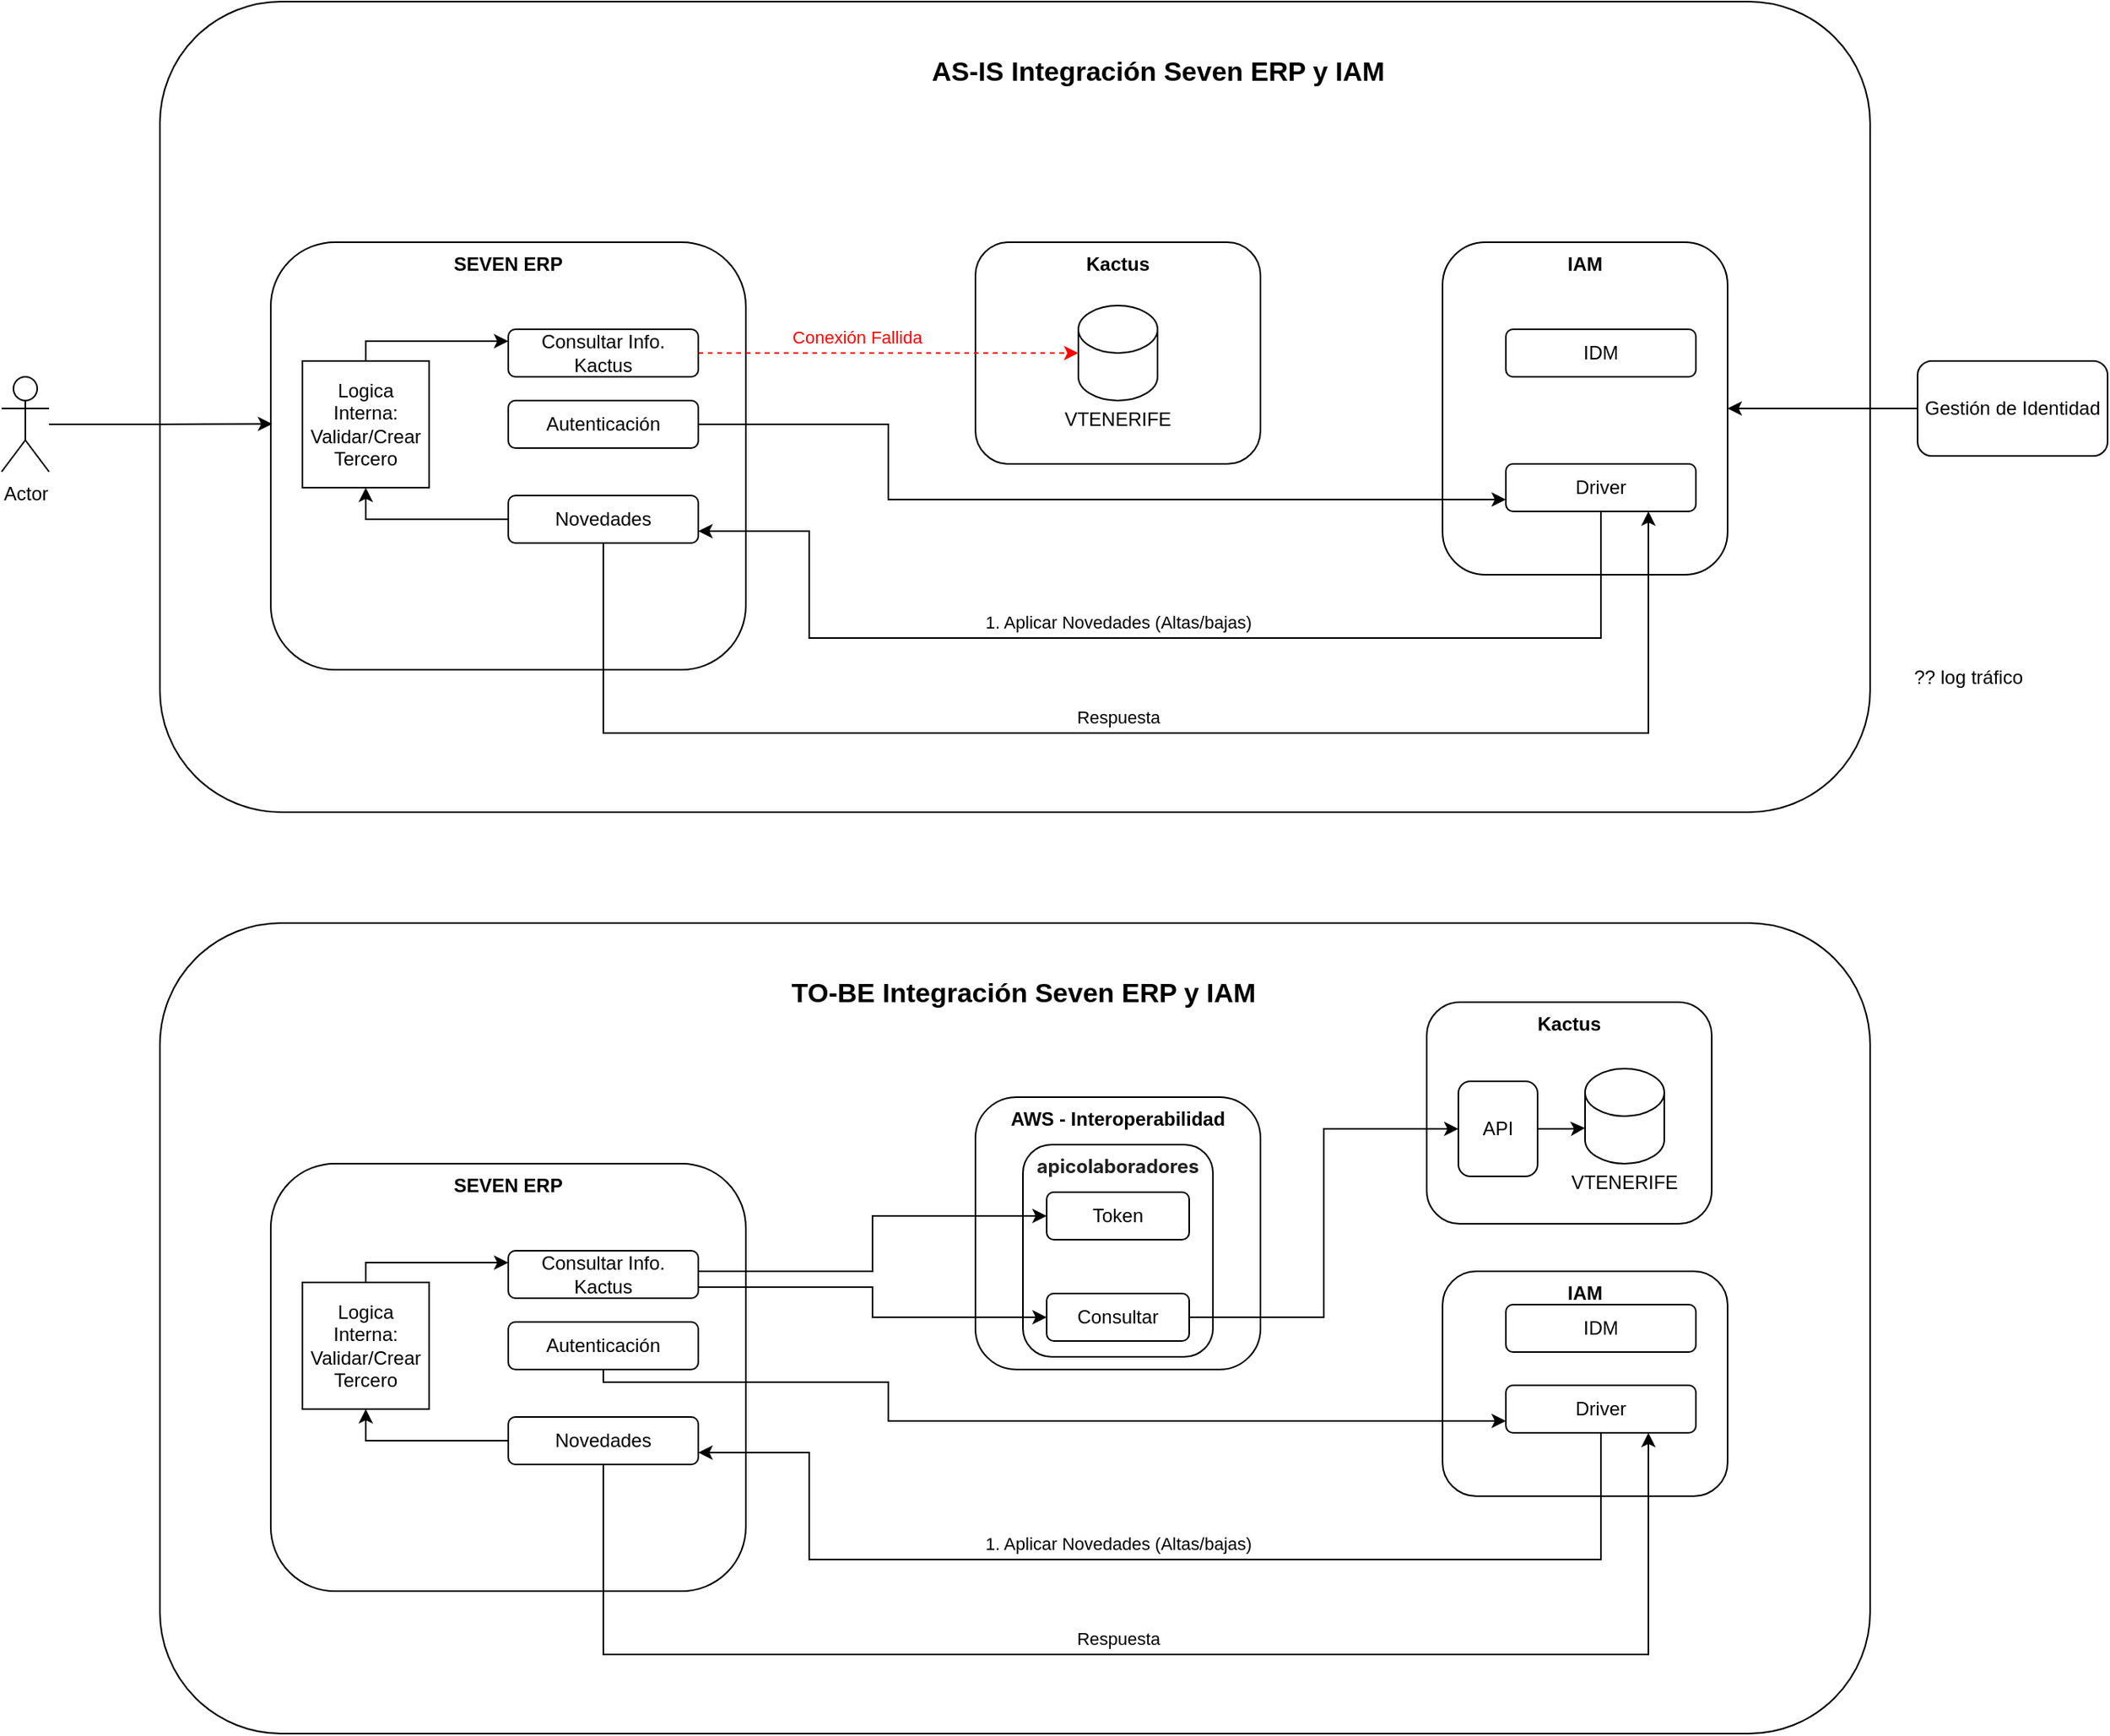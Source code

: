 <mxfile version="26.2.14" pages="2">
  <diagram name="AS-IS" id="eW9U4Vch_MS2X_GdoxYC">
    <mxGraphModel dx="2397" dy="659" grid="1" gridSize="10" guides="1" tooltips="1" connect="1" arrows="1" fold="1" page="1" pageScale="1" pageWidth="827" pageHeight="1169" math="0" shadow="0">
      <root>
        <mxCell id="0" />
        <mxCell id="1" parent="0" />
        <mxCell id="06jfUkknpogjp7twqCvo-1" value="" style="rounded=1;whiteSpace=wrap;html=1;" parent="1" vertex="1">
          <mxGeometry x="-80" y="28" width="1080" height="512" as="geometry" />
        </mxCell>
        <mxCell id="2XWWIahap93tzurfqWSG-1" value="&lt;span&gt;SEVEN ERP&lt;/span&gt;" style="rounded=1;whiteSpace=wrap;html=1;verticalAlign=top;fontStyle=1" parent="1" vertex="1">
          <mxGeometry x="-10" y="180" width="300" height="270" as="geometry" />
        </mxCell>
        <mxCell id="2XWWIahap93tzurfqWSG-2" value="&lt;span&gt;Kactus&lt;/span&gt;" style="rounded=1;whiteSpace=wrap;html=1;verticalAlign=top;fontStyle=1" parent="1" vertex="1">
          <mxGeometry x="435" y="180" width="180" height="140" as="geometry" />
        </mxCell>
        <mxCell id="2XWWIahap93tzurfqWSG-3" value="&lt;div&gt;&lt;br&gt;&lt;/div&gt;&lt;div&gt;&lt;br&gt;&lt;/div&gt;&lt;div&gt;&lt;br&gt;&lt;/div&gt;&lt;div&gt;&lt;br&gt;&lt;/div&gt;VTENERIFE" style="shape=cylinder3;whiteSpace=wrap;html=1;boundedLbl=1;backgroundOutline=1;size=15;" parent="1" vertex="1">
          <mxGeometry x="500" y="220" width="50" height="60" as="geometry" />
        </mxCell>
        <mxCell id="2XWWIahap93tzurfqWSG-5" style="edgeStyle=orthogonalEdgeStyle;rounded=0;orthogonalLoop=1;jettySize=auto;html=1;dashed=1;strokeColor=#FF0000;" parent="1" source="2XWWIahap93tzurfqWSG-4" target="2XWWIahap93tzurfqWSG-3" edge="1">
          <mxGeometry relative="1" as="geometry" />
        </mxCell>
        <mxCell id="9Ra8ZcG8PhmdojVvyy9X-1" value="Conexión Fallida" style="edgeLabel;html=1;align=center;verticalAlign=middle;resizable=0;points=[];fontColor=#FF0000;" parent="2XWWIahap93tzurfqWSG-5" vertex="1" connectable="0">
          <mxGeometry x="-0.507" y="-1" relative="1" as="geometry">
            <mxPoint x="41" y="-11" as="offset" />
          </mxGeometry>
        </mxCell>
        <mxCell id="2XWWIahap93tzurfqWSG-4" value="Consultar Info. Kactus" style="rounded=1;whiteSpace=wrap;html=1;" parent="1" vertex="1">
          <mxGeometry x="140" y="235" width="120" height="30" as="geometry" />
        </mxCell>
        <mxCell id="2XWWIahap93tzurfqWSG-6" value="AS-IS Integración Seven ERP y IAM" style="text;html=1;align=center;verticalAlign=middle;resizable=0;points=[];autosize=1;strokeColor=none;fillColor=none;fontStyle=1;fontSize=17;" parent="1" vertex="1">
          <mxGeometry x="400" y="58" width="300" height="30" as="geometry" />
        </mxCell>
        <mxCell id="pvbcGCA0Qb1AgT1vnkco-1" value="&lt;span&gt;IAM&lt;/span&gt;" style="rounded=1;whiteSpace=wrap;html=1;verticalAlign=top;fontStyle=1" parent="1" vertex="1">
          <mxGeometry x="730" y="180" width="180" height="210" as="geometry" />
        </mxCell>
        <mxCell id="pvbcGCA0Qb1AgT1vnkco-2" value="IDM" style="rounded=1;whiteSpace=wrap;html=1;" parent="1" vertex="1">
          <mxGeometry x="770" y="235" width="120" height="30" as="geometry" />
        </mxCell>
        <mxCell id="3JgTYqsPuk37V_vv-Rsz-2" style="edgeStyle=orthogonalEdgeStyle;rounded=0;orthogonalLoop=1;jettySize=auto;html=1;entryX=1;entryY=0.75;entryDx=0;entryDy=0;" parent="1" source="yEM9cxSCL_N2rBZ1WHJl-1" target="3JgTYqsPuk37V_vv-Rsz-1" edge="1">
          <mxGeometry relative="1" as="geometry">
            <Array as="points">
              <mxPoint x="830" y="430" />
              <mxPoint x="330" y="430" />
              <mxPoint x="330" y="363" />
            </Array>
          </mxGeometry>
        </mxCell>
        <mxCell id="3JgTYqsPuk37V_vv-Rsz-3" value="1. Aplicar Novedades (Altas/bajas)" style="edgeLabel;html=1;align=center;verticalAlign=middle;resizable=0;points=[];" parent="3JgTYqsPuk37V_vv-Rsz-2" vertex="1" connectable="0">
          <mxGeometry x="0.252" y="-2" relative="1" as="geometry">
            <mxPoint x="64" y="-8" as="offset" />
          </mxGeometry>
        </mxCell>
        <mxCell id="yEM9cxSCL_N2rBZ1WHJl-1" value="Driver" style="rounded=1;whiteSpace=wrap;html=1;" parent="1" vertex="1">
          <mxGeometry x="770" y="320" width="120" height="30" as="geometry" />
        </mxCell>
        <mxCell id="yEM9cxSCL_N2rBZ1WHJl-4" style="edgeStyle=orthogonalEdgeStyle;rounded=0;orthogonalLoop=1;jettySize=auto;html=1;entryX=0;entryY=0.75;entryDx=0;entryDy=0;" parent="1" source="yEM9cxSCL_N2rBZ1WHJl-3" target="yEM9cxSCL_N2rBZ1WHJl-1" edge="1">
          <mxGeometry relative="1" as="geometry">
            <Array as="points">
              <mxPoint x="380" y="295" />
              <mxPoint x="380" y="343" />
            </Array>
          </mxGeometry>
        </mxCell>
        <mxCell id="yEM9cxSCL_N2rBZ1WHJl-3" value="Autenticación" style="rounded=1;whiteSpace=wrap;html=1;" parent="1" vertex="1">
          <mxGeometry x="140" y="280" width="120" height="30" as="geometry" />
        </mxCell>
        <mxCell id="3JgTYqsPuk37V_vv-Rsz-5" style="edgeStyle=orthogonalEdgeStyle;rounded=0;orthogonalLoop=1;jettySize=auto;html=1;entryX=0.75;entryY=1;entryDx=0;entryDy=0;" parent="1" source="3JgTYqsPuk37V_vv-Rsz-1" target="yEM9cxSCL_N2rBZ1WHJl-1" edge="1">
          <mxGeometry relative="1" as="geometry">
            <Array as="points">
              <mxPoint x="200" y="490" />
              <mxPoint x="860" y="490" />
            </Array>
          </mxGeometry>
        </mxCell>
        <mxCell id="3JgTYqsPuk37V_vv-Rsz-6" value="Respuesta" style="edgeLabel;html=1;align=center;verticalAlign=middle;resizable=0;points=[];" parent="3JgTYqsPuk37V_vv-Rsz-5" vertex="1" connectable="0">
          <mxGeometry x="-0.143" y="4" relative="1" as="geometry">
            <mxPoint x="51" y="-6" as="offset" />
          </mxGeometry>
        </mxCell>
        <mxCell id="9Ra8ZcG8PhmdojVvyy9X-3" style="edgeStyle=orthogonalEdgeStyle;rounded=0;orthogonalLoop=1;jettySize=auto;html=1;" parent="1" source="3JgTYqsPuk37V_vv-Rsz-1" target="9Ra8ZcG8PhmdojVvyy9X-2" edge="1">
          <mxGeometry relative="1" as="geometry" />
        </mxCell>
        <mxCell id="3JgTYqsPuk37V_vv-Rsz-1" value="Novedades" style="rounded=1;whiteSpace=wrap;html=1;" parent="1" vertex="1">
          <mxGeometry x="140" y="340" width="120" height="30" as="geometry" />
        </mxCell>
        <mxCell id="9Ra8ZcG8PhmdojVvyy9X-4" style="edgeStyle=orthogonalEdgeStyle;rounded=0;orthogonalLoop=1;jettySize=auto;html=1;entryX=0;entryY=0.25;entryDx=0;entryDy=0;" parent="1" source="9Ra8ZcG8PhmdojVvyy9X-2" target="2XWWIahap93tzurfqWSG-4" edge="1">
          <mxGeometry relative="1" as="geometry">
            <Array as="points">
              <mxPoint x="50" y="243" />
            </Array>
          </mxGeometry>
        </mxCell>
        <mxCell id="9Ra8ZcG8PhmdojVvyy9X-2" value="Logica Interna: Validar/Crear Tercero" style="whiteSpace=wrap;html=1;aspect=fixed;" parent="1" vertex="1">
          <mxGeometry x="10" y="255" width="80" height="80" as="geometry" />
        </mxCell>
        <mxCell id="06jfUkknpogjp7twqCvo-2" value="" style="rounded=1;whiteSpace=wrap;html=1;" parent="1" vertex="1">
          <mxGeometry x="-80" y="610" width="1080" height="512" as="geometry" />
        </mxCell>
        <mxCell id="06jfUkknpogjp7twqCvo-3" value="&lt;span&gt;SEVEN ERP&lt;/span&gt;" style="rounded=1;whiteSpace=wrap;html=1;verticalAlign=top;fontStyle=1" parent="1" vertex="1">
          <mxGeometry x="-10" y="762" width="300" height="270" as="geometry" />
        </mxCell>
        <mxCell id="06jfUkknpogjp7twqCvo-4" value="AWS - Interoperabilidad" style="rounded=1;whiteSpace=wrap;html=1;verticalAlign=top;fontStyle=1" parent="1" vertex="1">
          <mxGeometry x="435" y="720" width="180" height="172" as="geometry" />
        </mxCell>
        <mxCell id="06jfUkknpogjp7twqCvo-8" value="Consultar Info. Kactus" style="rounded=1;whiteSpace=wrap;html=1;" parent="1" vertex="1">
          <mxGeometry x="140" y="817" width="120" height="30" as="geometry" />
        </mxCell>
        <mxCell id="06jfUkknpogjp7twqCvo-9" value="TO-BE Integración Seven ERP y IAM" style="text;html=1;align=center;verticalAlign=middle;resizable=0;points=[];autosize=1;strokeColor=none;fillColor=none;fontStyle=1;fontSize=17;" parent="1" vertex="1">
          <mxGeometry x="315" y="640" width="300" height="30" as="geometry" />
        </mxCell>
        <mxCell id="06jfUkknpogjp7twqCvo-10" value="&lt;span&gt;IAM&lt;/span&gt;" style="rounded=1;whiteSpace=wrap;html=1;verticalAlign=top;fontStyle=1" parent="1" vertex="1">
          <mxGeometry x="730" y="830" width="180" height="142" as="geometry" />
        </mxCell>
        <mxCell id="06jfUkknpogjp7twqCvo-11" value="IDM" style="rounded=1;whiteSpace=wrap;html=1;" parent="1" vertex="1">
          <mxGeometry x="770" y="851" width="120" height="30" as="geometry" />
        </mxCell>
        <mxCell id="06jfUkknpogjp7twqCvo-12" style="edgeStyle=orthogonalEdgeStyle;rounded=0;orthogonalLoop=1;jettySize=auto;html=1;entryX=1;entryY=0.75;entryDx=0;entryDy=0;" parent="1" source="06jfUkknpogjp7twqCvo-14" target="06jfUkknpogjp7twqCvo-20" edge="1">
          <mxGeometry relative="1" as="geometry">
            <Array as="points">
              <mxPoint x="830" y="1012" />
              <mxPoint x="330" y="1012" />
              <mxPoint x="330" y="945" />
            </Array>
          </mxGeometry>
        </mxCell>
        <mxCell id="06jfUkknpogjp7twqCvo-13" value="1. Aplicar Novedades (Altas/bajas)" style="edgeLabel;html=1;align=center;verticalAlign=middle;resizable=0;points=[];" parent="06jfUkknpogjp7twqCvo-12" vertex="1" connectable="0">
          <mxGeometry x="0.252" y="-2" relative="1" as="geometry">
            <mxPoint x="64" y="-8" as="offset" />
          </mxGeometry>
        </mxCell>
        <mxCell id="06jfUkknpogjp7twqCvo-14" value="Driver" style="rounded=1;whiteSpace=wrap;html=1;" parent="1" vertex="1">
          <mxGeometry x="770" y="902" width="120" height="30" as="geometry" />
        </mxCell>
        <mxCell id="06jfUkknpogjp7twqCvo-15" style="edgeStyle=orthogonalEdgeStyle;rounded=0;orthogonalLoop=1;jettySize=auto;html=1;entryX=0;entryY=0.75;entryDx=0;entryDy=0;" parent="1" source="06jfUkknpogjp7twqCvo-16" target="06jfUkknpogjp7twqCvo-14" edge="1">
          <mxGeometry relative="1" as="geometry">
            <Array as="points">
              <mxPoint x="200" y="900" />
              <mxPoint x="380" y="900" />
              <mxPoint x="380" y="925" />
            </Array>
          </mxGeometry>
        </mxCell>
        <mxCell id="06jfUkknpogjp7twqCvo-16" value="Autenticación" style="rounded=1;whiteSpace=wrap;html=1;" parent="1" vertex="1">
          <mxGeometry x="140" y="862" width="120" height="30" as="geometry" />
        </mxCell>
        <mxCell id="06jfUkknpogjp7twqCvo-17" style="edgeStyle=orthogonalEdgeStyle;rounded=0;orthogonalLoop=1;jettySize=auto;html=1;entryX=0.75;entryY=1;entryDx=0;entryDy=0;" parent="1" source="06jfUkknpogjp7twqCvo-20" target="06jfUkknpogjp7twqCvo-14" edge="1">
          <mxGeometry relative="1" as="geometry">
            <Array as="points">
              <mxPoint x="200" y="1072" />
              <mxPoint x="860" y="1072" />
            </Array>
          </mxGeometry>
        </mxCell>
        <mxCell id="06jfUkknpogjp7twqCvo-18" value="Respuesta" style="edgeLabel;html=1;align=center;verticalAlign=middle;resizable=0;points=[];" parent="06jfUkknpogjp7twqCvo-17" vertex="1" connectable="0">
          <mxGeometry x="-0.143" y="4" relative="1" as="geometry">
            <mxPoint x="51" y="-6" as="offset" />
          </mxGeometry>
        </mxCell>
        <mxCell id="06jfUkknpogjp7twqCvo-19" style="edgeStyle=orthogonalEdgeStyle;rounded=0;orthogonalLoop=1;jettySize=auto;html=1;" parent="1" source="06jfUkknpogjp7twqCvo-20" target="06jfUkknpogjp7twqCvo-22" edge="1">
          <mxGeometry relative="1" as="geometry" />
        </mxCell>
        <mxCell id="06jfUkknpogjp7twqCvo-20" value="Novedades" style="rounded=1;whiteSpace=wrap;html=1;" parent="1" vertex="1">
          <mxGeometry x="140" y="922" width="120" height="30" as="geometry" />
        </mxCell>
        <mxCell id="06jfUkknpogjp7twqCvo-21" style="edgeStyle=orthogonalEdgeStyle;rounded=0;orthogonalLoop=1;jettySize=auto;html=1;entryX=0;entryY=0.25;entryDx=0;entryDy=0;" parent="1" source="06jfUkknpogjp7twqCvo-22" target="06jfUkknpogjp7twqCvo-8" edge="1">
          <mxGeometry relative="1" as="geometry">
            <Array as="points">
              <mxPoint x="50" y="825" />
            </Array>
          </mxGeometry>
        </mxCell>
        <mxCell id="06jfUkknpogjp7twqCvo-22" value="Logica Interna: Validar/Crear Tercero" style="whiteSpace=wrap;html=1;aspect=fixed;" parent="1" vertex="1">
          <mxGeometry x="10" y="837" width="80" height="80" as="geometry" />
        </mxCell>
        <mxCell id="kIAbNTCCTRR0vmoHVHbH-1" value="&lt;span style=&quot;color: rgb(33, 33, 33); font-family: Inter, system-ui, -apple-system, BlinkMacSystemFont, &amp;quot;Segoe UI&amp;quot;, Roboto, Oxygen, Ubuntu, Cantarell, &amp;quot;Fira Sans&amp;quot;, &amp;quot;Droid Sans&amp;quot;, Helvetica, Arial, sans-serif; white-space-collapse: preserve; background-color: rgb(255, 255, 255);&quot;&gt;apicolaboradores&lt;/span&gt;" style="rounded=1;whiteSpace=wrap;html=1;fontStyle=1;verticalAlign=top;align=center;" parent="1" vertex="1">
          <mxGeometry x="465" y="750" width="120" height="134" as="geometry" />
        </mxCell>
        <mxCell id="kIAbNTCCTRR0vmoHVHbH-2" value="Token" style="rounded=1;whiteSpace=wrap;html=1;" parent="1" vertex="1">
          <mxGeometry x="480" y="780" width="90" height="30" as="geometry" />
        </mxCell>
        <mxCell id="kIAbNTCCTRR0vmoHVHbH-3" value="Consultar" style="rounded=1;whiteSpace=wrap;html=1;" parent="1" vertex="1">
          <mxGeometry x="480" y="844" width="90" height="30" as="geometry" />
        </mxCell>
        <mxCell id="kIAbNTCCTRR0vmoHVHbH-5" style="edgeStyle=orthogonalEdgeStyle;rounded=0;orthogonalLoop=1;jettySize=auto;html=1;entryX=0;entryY=0.5;entryDx=0;entryDy=0;" parent="1" source="06jfUkknpogjp7twqCvo-8" target="kIAbNTCCTRR0vmoHVHbH-2" edge="1">
          <mxGeometry relative="1" as="geometry">
            <Array as="points">
              <mxPoint x="370" y="830" />
              <mxPoint x="370" y="795" />
            </Array>
          </mxGeometry>
        </mxCell>
        <mxCell id="kIAbNTCCTRR0vmoHVHbH-6" style="edgeStyle=orthogonalEdgeStyle;rounded=0;orthogonalLoop=1;jettySize=auto;html=1;entryX=0;entryY=0.5;entryDx=0;entryDy=0;" parent="1" source="06jfUkknpogjp7twqCvo-8" target="kIAbNTCCTRR0vmoHVHbH-3" edge="1">
          <mxGeometry relative="1" as="geometry">
            <Array as="points">
              <mxPoint x="370" y="840" />
              <mxPoint x="370" y="859" />
            </Array>
          </mxGeometry>
        </mxCell>
        <mxCell id="kIAbNTCCTRR0vmoHVHbH-7" value="&lt;span&gt;Kactus&lt;/span&gt;" style="rounded=1;whiteSpace=wrap;html=1;verticalAlign=top;fontStyle=1" parent="1" vertex="1">
          <mxGeometry x="720" y="660" width="180" height="140" as="geometry" />
        </mxCell>
        <mxCell id="kIAbNTCCTRR0vmoHVHbH-8" value="&lt;div&gt;&lt;br&gt;&lt;/div&gt;&lt;div&gt;&lt;br&gt;&lt;/div&gt;&lt;div&gt;&lt;br&gt;&lt;/div&gt;&lt;div&gt;&lt;br&gt;&lt;/div&gt;VTENERIFE" style="shape=cylinder3;whiteSpace=wrap;html=1;boundedLbl=1;backgroundOutline=1;size=15;" parent="1" vertex="1">
          <mxGeometry x="820" y="702" width="50" height="60" as="geometry" />
        </mxCell>
        <mxCell id="kIAbNTCCTRR0vmoHVHbH-9" value="API" style="rounded=1;whiteSpace=wrap;html=1;" parent="1" vertex="1">
          <mxGeometry x="740" y="710" width="50" height="60" as="geometry" />
        </mxCell>
        <mxCell id="kIAbNTCCTRR0vmoHVHbH-12" style="edgeStyle=orthogonalEdgeStyle;rounded=0;orthogonalLoop=1;jettySize=auto;html=1;entryX=0;entryY=0;entryDx=0;entryDy=37.5;entryPerimeter=0;" parent="1" source="kIAbNTCCTRR0vmoHVHbH-9" target="kIAbNTCCTRR0vmoHVHbH-8" edge="1">
          <mxGeometry relative="1" as="geometry" />
        </mxCell>
        <mxCell id="kIAbNTCCTRR0vmoHVHbH-10" style="edgeStyle=orthogonalEdgeStyle;rounded=0;orthogonalLoop=1;jettySize=auto;html=1;entryX=0;entryY=0.5;entryDx=0;entryDy=0;" parent="1" source="kIAbNTCCTRR0vmoHVHbH-3" target="kIAbNTCCTRR0vmoHVHbH-9" edge="1">
          <mxGeometry relative="1" as="geometry" />
        </mxCell>
        <mxCell id="37DBF4XmhuiTpgDsdpq_-1" value="&amp;nbsp;?? log tráfico" style="text;html=1;align=center;verticalAlign=middle;resizable=0;points=[];autosize=1;strokeColor=none;fillColor=none;" vertex="1" parent="1">
          <mxGeometry x="1010" y="440" width="100" height="30" as="geometry" />
        </mxCell>
        <mxCell id="37DBF4XmhuiTpgDsdpq_-4" style="edgeStyle=orthogonalEdgeStyle;rounded=0;orthogonalLoop=1;jettySize=auto;html=1;" edge="1" parent="1" source="37DBF4XmhuiTpgDsdpq_-2" target="pvbcGCA0Qb1AgT1vnkco-1">
          <mxGeometry relative="1" as="geometry">
            <mxPoint x="1110" y="254" as="targetPoint" />
          </mxGeometry>
        </mxCell>
        <mxCell id="37DBF4XmhuiTpgDsdpq_-2" value="Gestión de Identidad" style="rounded=1;whiteSpace=wrap;html=1;" vertex="1" parent="1">
          <mxGeometry x="1030" y="255" width="120" height="60" as="geometry" />
        </mxCell>
        <mxCell id="37DBF4XmhuiTpgDsdpq_-5" value="Actor" style="shape=umlActor;verticalLabelPosition=bottom;verticalAlign=top;html=1;outlineConnect=0;" vertex="1" parent="1">
          <mxGeometry x="-180" y="265" width="30" height="60" as="geometry" />
        </mxCell>
        <mxCell id="37DBF4XmhuiTpgDsdpq_-6" style="edgeStyle=orthogonalEdgeStyle;rounded=0;orthogonalLoop=1;jettySize=auto;html=1;entryX=0.003;entryY=0.425;entryDx=0;entryDy=0;entryPerimeter=0;" edge="1" parent="1" source="37DBF4XmhuiTpgDsdpq_-5" target="2XWWIahap93tzurfqWSG-1">
          <mxGeometry relative="1" as="geometry" />
        </mxCell>
      </root>
    </mxGraphModel>
  </diagram>
  <diagram id="0nd7adYpvPlq9VBWDab1" name="TO-BE">
    <mxGraphModel dx="2255" dy="757" grid="1" gridSize="10" guides="1" tooltips="1" connect="1" arrows="1" fold="1" page="1" pageScale="1" pageWidth="827" pageHeight="1169" math="0" shadow="0">
      <root>
        <mxCell id="0" />
        <mxCell id="1" parent="0" />
        <mxCell id="VzWLeWy6zfLZ7XhbO8gC-1" value="&lt;span&gt;SEVEN ERP&lt;/span&gt;" style="rounded=1;whiteSpace=wrap;html=1;verticalAlign=top;fontStyle=1" parent="1" vertex="1">
          <mxGeometry x="110" y="180" width="180" height="140" as="geometry" />
        </mxCell>
        <mxCell id="VzWLeWy6zfLZ7XhbO8gC-2" value="&lt;span&gt;AWS - Interoperabilidad&lt;/span&gt;" style="rounded=1;whiteSpace=wrap;html=1;verticalAlign=top;fontStyle=1" parent="1" vertex="1">
          <mxGeometry x="435" y="160" width="180" height="180" as="geometry" />
        </mxCell>
        <mxCell id="VzWLeWy6zfLZ7XhbO8gC-5" value="Consulta Usuario" style="rounded=1;whiteSpace=wrap;html=1;" parent="1" vertex="1">
          <mxGeometry x="140" y="220" width="120" height="40" as="geometry" />
        </mxCell>
        <mxCell id="VzWLeWy6zfLZ7XhbO8gC-6" value="TO-BE Integración Seven ERP y IAM" style="text;html=1;align=center;verticalAlign=middle;resizable=0;points=[];autosize=1;strokeColor=none;fillColor=none;fontStyle=1;fontSize=17;" parent="1" vertex="1">
          <mxGeometry x="400" y="58" width="300" height="30" as="geometry" />
        </mxCell>
        <mxCell id="VzWLeWy6zfLZ7XhbO8gC-10" value="&lt;span style=&quot;color: rgb(33, 33, 33); font-family: Inter, system-ui, -apple-system, BlinkMacSystemFont, &amp;quot;Segoe UI&amp;quot;, Roboto, Oxygen, Ubuntu, Cantarell, &amp;quot;Fira Sans&amp;quot;, &amp;quot;Droid Sans&amp;quot;, Helvetica, Arial, sans-serif; white-space-collapse: preserve; background-color: rgb(255, 255, 255);&quot;&gt;apicolaboradores&lt;/span&gt;" style="rounded=1;whiteSpace=wrap;html=1;fontStyle=1;verticalAlign=top;align=center;" parent="1" vertex="1">
          <mxGeometry x="465" y="190" width="120" height="120" as="geometry" />
        </mxCell>
        <mxCell id="VzWLeWy6zfLZ7XhbO8gC-11" value="Token" style="rounded=1;whiteSpace=wrap;html=1;" parent="1" vertex="1">
          <mxGeometry x="480" y="220" width="90" height="30" as="geometry" />
        </mxCell>
        <mxCell id="VzWLeWy6zfLZ7XhbO8gC-12" value="Consultar" style="rounded=1;whiteSpace=wrap;html=1;" parent="1" vertex="1">
          <mxGeometry x="480" y="270" width="90" height="30" as="geometry" />
        </mxCell>
        <mxCell id="VzWLeWy6zfLZ7XhbO8gC-13" style="edgeStyle=orthogonalEdgeStyle;rounded=0;orthogonalLoop=1;jettySize=auto;html=1;entryX=0;entryY=0.5;entryDx=0;entryDy=0;" parent="1" source="VzWLeWy6zfLZ7XhbO8gC-5" target="VzWLeWy6zfLZ7XhbO8gC-11" edge="1">
          <mxGeometry relative="1" as="geometry">
            <Array as="points">
              <mxPoint x="310" y="235" />
              <mxPoint x="310" y="235" />
            </Array>
          </mxGeometry>
        </mxCell>
        <mxCell id="8g6aftSty8sAVGxq3FYZ-6" value="REST GetToken" style="edgeLabel;html=1;align=center;verticalAlign=middle;resizable=0;points=[];" parent="VzWLeWy6zfLZ7XhbO8gC-13" vertex="1" connectable="0">
          <mxGeometry x="-0.296" y="3" relative="1" as="geometry">
            <mxPoint x="2" y="-12" as="offset" />
          </mxGeometry>
        </mxCell>
        <mxCell id="VzWLeWy6zfLZ7XhbO8gC-14" style="edgeStyle=orthogonalEdgeStyle;rounded=0;orthogonalLoop=1;jettySize=auto;html=1;entryX=0;entryY=0.5;entryDx=0;entryDy=0;" parent="1" source="VzWLeWy6zfLZ7XhbO8gC-5" target="VzWLeWy6zfLZ7XhbO8gC-12" edge="1">
          <mxGeometry relative="1" as="geometry">
            <Array as="points">
              <mxPoint x="410" y="250" />
              <mxPoint x="410" y="285" />
            </Array>
          </mxGeometry>
        </mxCell>
        <mxCell id="8g6aftSty8sAVGxq3FYZ-8" value="REST Consultar info&amp;nbsp;&lt;div&gt;colaborador&lt;/div&gt;" style="edgeLabel;html=1;align=left;verticalAlign=middle;resizable=0;points=[];" parent="VzWLeWy6zfLZ7XhbO8gC-14" vertex="1" connectable="0">
          <mxGeometry x="-0.568" y="-4" relative="1" as="geometry">
            <mxPoint x="-15" y="16" as="offset" />
          </mxGeometry>
        </mxCell>
        <mxCell id="tUKPK6X9Q3xqHISbx3DO-1" value="&lt;span&gt;Kactus&lt;/span&gt;" style="rounded=1;whiteSpace=wrap;html=1;verticalAlign=top;fontStyle=1" parent="1" vertex="1">
          <mxGeometry x="760" y="230" width="180" height="200" as="geometry" />
        </mxCell>
        <mxCell id="8g6aftSty8sAVGxq3FYZ-1" value="&lt;div&gt;&lt;br&gt;&lt;/div&gt;&lt;div&gt;&lt;br&gt;&lt;/div&gt;&lt;div&gt;&lt;br&gt;&lt;/div&gt;&lt;div&gt;&lt;br&gt;&lt;/div&gt;VTENERIFE" style="shape=cylinder3;whiteSpace=wrap;html=1;boundedLbl=1;backgroundOutline=1;size=15;" parent="1" vertex="1">
          <mxGeometry x="835" y="340" width="50" height="60" as="geometry" />
        </mxCell>
        <mxCell id="8g6aftSty8sAVGxq3FYZ-3" value="ConsultarInfo" style="rounded=1;whiteSpace=wrap;html=1;" parent="1" vertex="1">
          <mxGeometry x="815" y="270" width="90" height="30" as="geometry" />
        </mxCell>
        <mxCell id="8g6aftSty8sAVGxq3FYZ-4" style="edgeStyle=orthogonalEdgeStyle;rounded=0;orthogonalLoop=1;jettySize=auto;html=1;entryX=0;entryY=0.5;entryDx=0;entryDy=0;" parent="1" source="VzWLeWy6zfLZ7XhbO8gC-12" target="8g6aftSty8sAVGxq3FYZ-3" edge="1">
          <mxGeometry relative="1" as="geometry" />
        </mxCell>
        <mxCell id="8g6aftSty8sAVGxq3FYZ-9" value="SOAP ConsultarInfo" style="edgeLabel;html=1;align=center;verticalAlign=middle;resizable=0;points=[];" parent="8g6aftSty8sAVGxq3FYZ-4" vertex="1" connectable="0">
          <mxGeometry x="-0.269" y="-1" relative="1" as="geometry">
            <mxPoint x="21" y="-16" as="offset" />
          </mxGeometry>
        </mxCell>
        <mxCell id="8g6aftSty8sAVGxq3FYZ-5" style="edgeStyle=orthogonalEdgeStyle;rounded=0;orthogonalLoop=1;jettySize=auto;html=1;entryX=0.5;entryY=0;entryDx=0;entryDy=0;entryPerimeter=0;" parent="1" source="8g6aftSty8sAVGxq3FYZ-3" target="8g6aftSty8sAVGxq3FYZ-1" edge="1">
          <mxGeometry relative="1" as="geometry" />
        </mxCell>
        <mxCell id="8g6aftSty8sAVGxq3FYZ-10" value="&lt;span&gt;SEVEN ERP&lt;/span&gt;" style="rounded=1;whiteSpace=wrap;html=1;verticalAlign=top;fontStyle=1" parent="1" vertex="1">
          <mxGeometry x="-160" y="710" width="180" height="140" as="geometry" />
        </mxCell>
        <mxCell id="8g6aftSty8sAVGxq3FYZ-12" value="Crear Tercero" style="rounded=1;whiteSpace=wrap;html=1;" parent="1" vertex="1">
          <mxGeometry x="-130" y="750" width="120" height="40" as="geometry" />
        </mxCell>
        <mxCell id="8g6aftSty8sAVGxq3FYZ-13" value="TO-BE Integración Seven ERP y IAM" style="text;html=1;align=center;verticalAlign=middle;resizable=0;points=[];autosize=1;strokeColor=none;fillColor=none;fontStyle=1;fontSize=17;" parent="1" vertex="1">
          <mxGeometry x="360" y="590" width="300" height="30" as="geometry" />
        </mxCell>
        <mxCell id="8g6aftSty8sAVGxq3FYZ-27" value="&lt;span&gt;IAM&lt;/span&gt;" style="rounded=1;whiteSpace=wrap;html=1;verticalAlign=top;fontStyle=1" parent="1" vertex="1">
          <mxGeometry x="420" y="722" width="180" height="140" as="geometry" />
        </mxCell>
        <mxCell id="8g6aftSty8sAVGxq3FYZ-32" style="edgeStyle=orthogonalEdgeStyle;rounded=0;orthogonalLoop=1;jettySize=auto;html=1;" parent="1" source="8g6aftSty8sAVGxq3FYZ-28" target="8g6aftSty8sAVGxq3FYZ-29" edge="1">
          <mxGeometry relative="1" as="geometry" />
        </mxCell>
        <mxCell id="8g6aftSty8sAVGxq3FYZ-28" value="API" style="rounded=1;whiteSpace=wrap;html=1;" parent="1" vertex="1">
          <mxGeometry x="450" y="750" width="120" height="40" as="geometry" />
        </mxCell>
        <mxCell id="8g6aftSty8sAVGxq3FYZ-29" value="IDM" style="rounded=1;whiteSpace=wrap;html=1;" parent="1" vertex="1">
          <mxGeometry x="450" y="810" width="120" height="40" as="geometry" />
        </mxCell>
        <mxCell id="y5Sa7hWN9CfUO0DxOb0C-1" value="&lt;span&gt;Kactus&lt;/span&gt;" style="rounded=1;whiteSpace=wrap;html=1;verticalAlign=top;fontStyle=1" parent="1" vertex="1">
          <mxGeometry x="750" y="750" width="180" height="140" as="geometry" />
        </mxCell>
        <mxCell id="y5Sa7hWN9CfUO0DxOb0C-2" value="&lt;div&gt;&lt;br&gt;&lt;/div&gt;&lt;div&gt;&lt;br&gt;&lt;/div&gt;&lt;div&gt;&lt;br&gt;&lt;/div&gt;&lt;div&gt;&lt;br&gt;&lt;/div&gt;VTENERIFE" style="shape=cylinder3;whiteSpace=wrap;html=1;boundedLbl=1;backgroundOutline=1;size=15;" parent="1" vertex="1">
          <mxGeometry x="815" y="793" width="50" height="60" as="geometry" />
        </mxCell>
        <mxCell id="y5Sa7hWN9CfUO0DxOb0C-3" style="edgeStyle=orthogonalEdgeStyle;rounded=0;orthogonalLoop=1;jettySize=auto;html=1;entryX=0;entryY=0;entryDx=0;entryDy=37.5;entryPerimeter=0;startArrow=blockThin;startFill=1;" parent="1" source="8g6aftSty8sAVGxq3FYZ-29" target="y5Sa7hWN9CfUO0DxOb0C-2" edge="1">
          <mxGeometry relative="1" as="geometry" />
        </mxCell>
        <mxCell id="CY8-yfs9YaQcO3gtiEWM-1" value="Sincronización" style="edgeLabel;html=1;align=center;verticalAlign=middle;resizable=0;points=[];" parent="y5Sa7hWN9CfUO0DxOb0C-3" vertex="1" connectable="0">
          <mxGeometry x="-0.398" y="2" relative="1" as="geometry">
            <mxPoint x="36" y="-8" as="offset" />
          </mxGeometry>
        </mxCell>
        <mxCell id="DcPG7F4U2M3nhZqZJbt_-2" value="&lt;span&gt;AWS - Interoperabilidad&lt;/span&gt;" style="rounded=1;whiteSpace=wrap;html=1;verticalAlign=top;fontStyle=1" parent="1" vertex="1">
          <mxGeometry x="150" y="711" width="180" height="138" as="geometry" />
        </mxCell>
        <mxCell id="DcPG7F4U2M3nhZqZJbt_-5" style="edgeStyle=orthogonalEdgeStyle;rounded=0;orthogonalLoop=1;jettySize=auto;html=1;" parent="1" source="DcPG7F4U2M3nhZqZJbt_-3" target="8g6aftSty8sAVGxq3FYZ-28" edge="1">
          <mxGeometry relative="1" as="geometry" />
        </mxCell>
        <mxCell id="DcPG7F4U2M3nhZqZJbt_-3" value="API Republicada" style="rounded=1;whiteSpace=wrap;html=1;" parent="1" vertex="1">
          <mxGeometry x="180" y="750" width="120" height="40" as="geometry" />
        </mxCell>
        <mxCell id="DcPG7F4U2M3nhZqZJbt_-4" style="edgeStyle=orthogonalEdgeStyle;rounded=0;orthogonalLoop=1;jettySize=auto;html=1;entryX=0;entryY=0.5;entryDx=0;entryDy=0;" parent="1" source="8g6aftSty8sAVGxq3FYZ-12" target="DcPG7F4U2M3nhZqZJbt_-3" edge="1">
          <mxGeometry relative="1" as="geometry" />
        </mxCell>
        <mxCell id="5Q2bhwEh0KhFb2N2nutN-1" value="&lt;span&gt;SEVEN ERP&lt;/span&gt;" style="rounded=1;whiteSpace=wrap;html=1;verticalAlign=top;fontStyle=1" vertex="1" parent="1">
          <mxGeometry x="-40" y="980" width="180" height="140" as="geometry" />
        </mxCell>
        <mxCell id="5Q2bhwEh0KhFb2N2nutN-2" value="&lt;span&gt;AWS - Interoperabilidad&lt;/span&gt;" style="rounded=1;whiteSpace=wrap;html=1;verticalAlign=top;fontStyle=1" vertex="1" parent="1">
          <mxGeometry x="285" y="960" width="180" height="180" as="geometry" />
        </mxCell>
        <mxCell id="5Q2bhwEh0KhFb2N2nutN-3" value="Consulta Usuario" style="rounded=1;whiteSpace=wrap;html=1;" vertex="1" parent="1">
          <mxGeometry x="-10" y="1020" width="120" height="40" as="geometry" />
        </mxCell>
        <mxCell id="5Q2bhwEh0KhFb2N2nutN-4" value="&lt;span style=&quot;color: rgb(33, 33, 33); font-family: Inter, system-ui, -apple-system, BlinkMacSystemFont, &amp;quot;Segoe UI&amp;quot;, Roboto, Oxygen, Ubuntu, Cantarell, &amp;quot;Fira Sans&amp;quot;, &amp;quot;Droid Sans&amp;quot;, Helvetica, Arial, sans-serif; white-space-collapse: preserve; background-color: rgb(255, 255, 255);&quot;&gt;apicolaboradores&lt;/span&gt;" style="rounded=1;whiteSpace=wrap;html=1;fontStyle=1;verticalAlign=top;align=center;" vertex="1" parent="1">
          <mxGeometry x="315" y="990" width="120" height="120" as="geometry" />
        </mxCell>
        <mxCell id="5Q2bhwEh0KhFb2N2nutN-5" value="Token" style="rounded=1;whiteSpace=wrap;html=1;" vertex="1" parent="1">
          <mxGeometry x="330" y="1020" width="90" height="30" as="geometry" />
        </mxCell>
        <mxCell id="5Q2bhwEh0KhFb2N2nutN-6" value="Consultar" style="rounded=1;whiteSpace=wrap;html=1;" vertex="1" parent="1">
          <mxGeometry x="330" y="1070" width="90" height="30" as="geometry" />
        </mxCell>
        <mxCell id="5Q2bhwEh0KhFb2N2nutN-7" style="edgeStyle=orthogonalEdgeStyle;rounded=0;orthogonalLoop=1;jettySize=auto;html=1;entryX=0;entryY=0.5;entryDx=0;entryDy=0;" edge="1" parent="1" source="5Q2bhwEh0KhFb2N2nutN-3" target="5Q2bhwEh0KhFb2N2nutN-5">
          <mxGeometry relative="1" as="geometry">
            <Array as="points">
              <mxPoint x="160" y="1035" />
              <mxPoint x="160" y="1035" />
            </Array>
          </mxGeometry>
        </mxCell>
        <mxCell id="5Q2bhwEh0KhFb2N2nutN-8" value="REST GetToken" style="edgeLabel;html=1;align=center;verticalAlign=middle;resizable=0;points=[];" vertex="1" connectable="0" parent="5Q2bhwEh0KhFb2N2nutN-7">
          <mxGeometry x="-0.296" y="3" relative="1" as="geometry">
            <mxPoint x="2" y="-12" as="offset" />
          </mxGeometry>
        </mxCell>
        <mxCell id="5Q2bhwEh0KhFb2N2nutN-9" style="edgeStyle=orthogonalEdgeStyle;rounded=0;orthogonalLoop=1;jettySize=auto;html=1;entryX=0;entryY=0.5;entryDx=0;entryDy=0;" edge="1" parent="1" source="5Q2bhwEh0KhFb2N2nutN-3" target="5Q2bhwEh0KhFb2N2nutN-6">
          <mxGeometry relative="1" as="geometry">
            <Array as="points">
              <mxPoint x="260" y="1050" />
              <mxPoint x="260" y="1085" />
            </Array>
          </mxGeometry>
        </mxCell>
        <mxCell id="5Q2bhwEh0KhFb2N2nutN-10" value="REST Consultar info&amp;nbsp;&lt;div&gt;colaborador&lt;/div&gt;" style="edgeLabel;html=1;align=left;verticalAlign=middle;resizable=0;points=[];" vertex="1" connectable="0" parent="5Q2bhwEh0KhFb2N2nutN-9">
          <mxGeometry x="-0.568" y="-4" relative="1" as="geometry">
            <mxPoint x="-15" y="16" as="offset" />
          </mxGeometry>
        </mxCell>
        <mxCell id="5Q2bhwEh0KhFb2N2nutN-11" value="&lt;span&gt;Kactus&lt;/span&gt;" style="rounded=1;whiteSpace=wrap;html=1;verticalAlign=top;fontStyle=1" vertex="1" parent="1">
          <mxGeometry x="610" y="1030" width="180" height="200" as="geometry" />
        </mxCell>
        <mxCell id="5Q2bhwEh0KhFb2N2nutN-12" value="&lt;div&gt;&lt;br&gt;&lt;/div&gt;&lt;div&gt;&lt;br&gt;&lt;/div&gt;&lt;div&gt;&lt;br&gt;&lt;/div&gt;&lt;div&gt;&lt;br&gt;&lt;/div&gt;VTENERIFE" style="shape=cylinder3;whiteSpace=wrap;html=1;boundedLbl=1;backgroundOutline=1;size=15;" vertex="1" parent="1">
          <mxGeometry x="685" y="1140" width="50" height="60" as="geometry" />
        </mxCell>
        <mxCell id="5Q2bhwEh0KhFb2N2nutN-13" value="ConsultarInfo" style="rounded=1;whiteSpace=wrap;html=1;" vertex="1" parent="1">
          <mxGeometry x="665" y="1070" width="90" height="30" as="geometry" />
        </mxCell>
        <mxCell id="5Q2bhwEh0KhFb2N2nutN-14" style="edgeStyle=orthogonalEdgeStyle;rounded=0;orthogonalLoop=1;jettySize=auto;html=1;entryX=0;entryY=0.5;entryDx=0;entryDy=0;" edge="1" parent="1" source="5Q2bhwEh0KhFb2N2nutN-6" target="5Q2bhwEh0KhFb2N2nutN-13">
          <mxGeometry relative="1" as="geometry" />
        </mxCell>
        <mxCell id="5Q2bhwEh0KhFb2N2nutN-15" value="SOAP ConsultarInfo" style="edgeLabel;html=1;align=center;verticalAlign=middle;resizable=0;points=[];" vertex="1" connectable="0" parent="5Q2bhwEh0KhFb2N2nutN-14">
          <mxGeometry x="-0.269" y="-1" relative="1" as="geometry">
            <mxPoint x="21" y="-16" as="offset" />
          </mxGeometry>
        </mxCell>
        <mxCell id="5Q2bhwEh0KhFb2N2nutN-16" style="edgeStyle=orthogonalEdgeStyle;rounded=0;orthogonalLoop=1;jettySize=auto;html=1;entryX=0.5;entryY=0;entryDx=0;entryDy=0;entryPerimeter=0;" edge="1" parent="1" source="5Q2bhwEh0KhFb2N2nutN-13" target="5Q2bhwEh0KhFb2N2nutN-12">
          <mxGeometry relative="1" as="geometry" />
        </mxCell>
      </root>
    </mxGraphModel>
  </diagram>
</mxfile>
